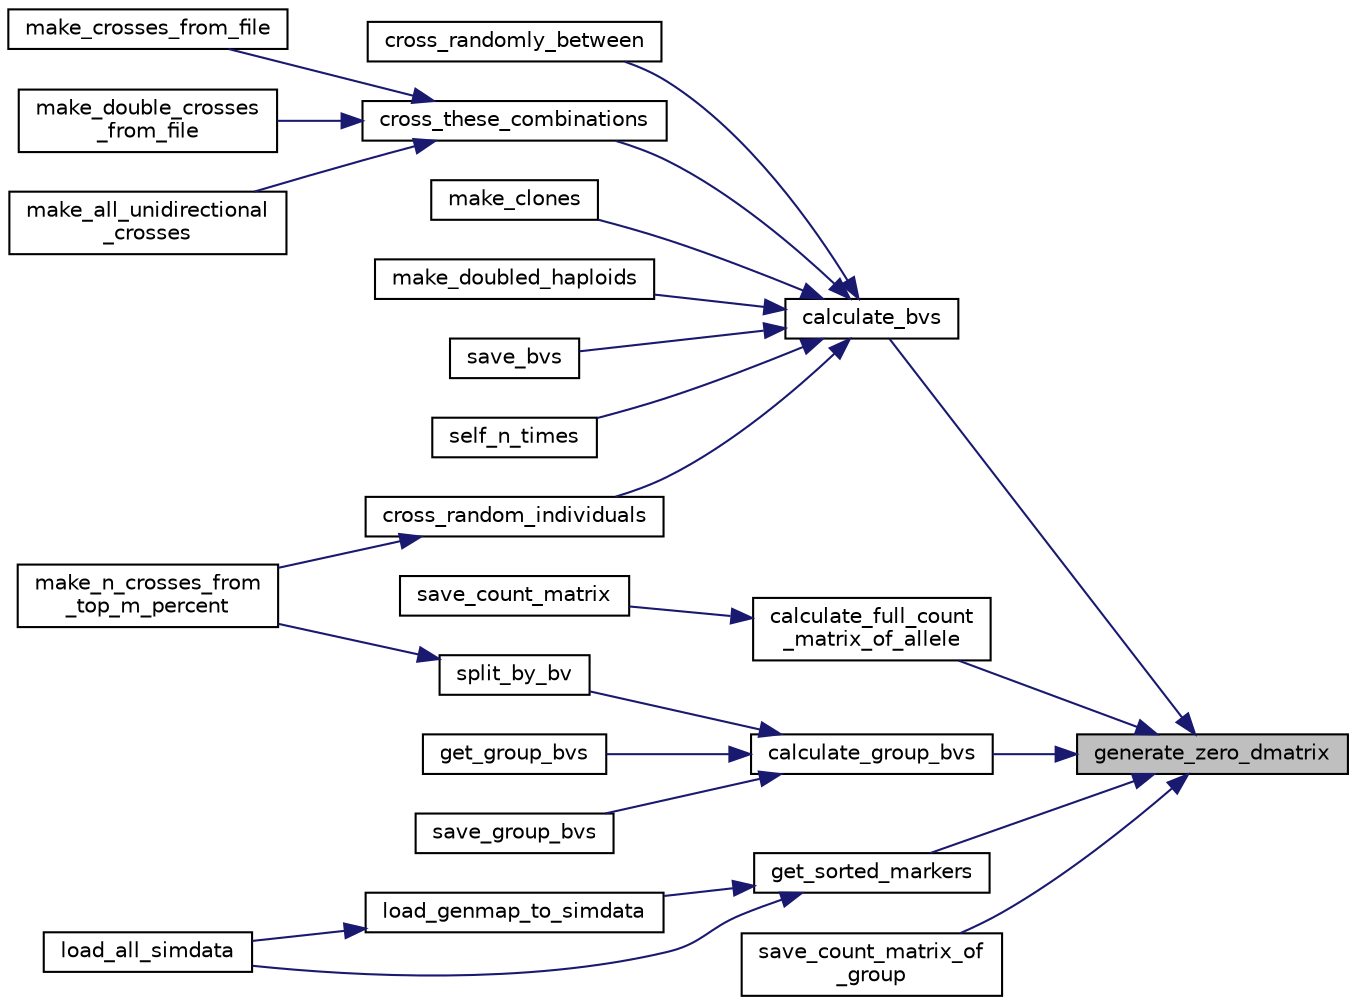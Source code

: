 digraph "generate_zero_dmatrix"
{
 // LATEX_PDF_SIZE
  edge [fontname="Helvetica",fontsize="10",labelfontname="Helvetica",labelfontsize="10"];
  node [fontname="Helvetica",fontsize="10",shape=record];
  rankdir="RL";
  Node1 [label="generate_zero_dmatrix",height=0.2,width=0.4,color="black", fillcolor="grey75", style="filled", fontcolor="black",tooltip="Generates a matrix of c columns, r rows with all 0."];
  Node1 -> Node2 [dir="back",color="midnightblue",fontsize="10",style="solid",fontname="Helvetica"];
  Node2 [label="calculate_bvs",height=0.2,width=0.4,color="black", fillcolor="white", style="filled",URL="$group__calculators.html#gab5b177cf40a7e28276c460d60a3ecbb5",tooltip="Calculates the fitness metric/breeding value for each genotype in the AlleleMatrix,..."];
  Node2 -> Node3 [dir="back",color="midnightblue",fontsize="10",style="solid",fontname="Helvetica"];
  Node3 [label="cross_random_individuals",height=0.2,width=0.4,color="black", fillcolor="white", style="filled",URL="$group__crossers.html#gae66231fb141a76432d1211e2cf0baf25",tooltip="Performs random crosses among members of a group."];
  Node3 -> Node4 [dir="back",color="midnightblue",fontsize="10",style="solid",fontname="Helvetica"];
  Node4 [label="make_n_crosses_from\l_top_m_percent",height=0.2,width=0.4,color="black", fillcolor="white", style="filled",URL="$group__crossers.html#ga68aca99a41527b019316c8243e6fc7a7",tooltip="Find the top m percent of a group and perform random crosses between those top individuals."];
  Node2 -> Node5 [dir="back",color="midnightblue",fontsize="10",style="solid",fontname="Helvetica"];
  Node5 [label="cross_randomly_between",height=0.2,width=0.4,color="black", fillcolor="white", style="filled",URL="$group__crossers.html#ga3be2cb18d1c722b3a766a7a5663a8f0c",tooltip="Performs random crosses where the first parent comes from one group and the second from another."];
  Node2 -> Node6 [dir="back",color="midnightblue",fontsize="10",style="solid",fontname="Helvetica"];
  Node6 [label="cross_these_combinations",height=0.2,width=0.4,color="black", fillcolor="white", style="filled",URL="$group__crossers.html#gabb793988799d792dfe4007efdf988068",tooltip="Performs the crosses of pairs of parents whose ids are provided in an array."];
  Node6 -> Node7 [dir="back",color="midnightblue",fontsize="10",style="solid",fontname="Helvetica"];
  Node7 [label="make_all_unidirectional\l_crosses",height=0.2,width=0.4,color="black", fillcolor="white", style="filled",URL="$group__crossers.html#ga3f1b06b7aa35e6a05918e16d1deabeee",tooltip="Perform crosses between all pairs of parents in the group from_group and allocates the resulting offs..."];
  Node6 -> Node8 [dir="back",color="midnightblue",fontsize="10",style="solid",fontname="Helvetica"];
  Node8 [label="make_crosses_from_file",height=0.2,width=0.4,color="black", fillcolor="white", style="filled",URL="$group__crossers.html#ga3b67d38c13c7a8bef2d0fc91c0365177",tooltip="Perform crosses between pairs of parents identified by name in a file and allocate the resulting offs..."];
  Node6 -> Node9 [dir="back",color="midnightblue",fontsize="10",style="solid",fontname="Helvetica"];
  Node9 [label="make_double_crosses\l_from_file",height=0.2,width=0.4,color="black", fillcolor="white", style="filled",URL="$group__crossers.html#gaa7c90b4015e4abce750176c6d891cad2",tooltip="Perform crosses between previously-generated offspring of pairs of parents identified by name in a fi..."];
  Node2 -> Node10 [dir="back",color="midnightblue",fontsize="10",style="solid",fontname="Helvetica"];
  Node10 [label="make_clones",height=0.2,width=0.4,color="black", fillcolor="white", style="filled",URL="$group__crossers.html#gaa42e48ab06f9051e5ed6879409cbe2f4",tooltip="Creates an identical copy of each member of a group."];
  Node2 -> Node11 [dir="back",color="midnightblue",fontsize="10",style="solid",fontname="Helvetica"];
  Node11 [label="make_doubled_haploids",height=0.2,width=0.4,color="black", fillcolor="white", style="filled",URL="$group__crossers.html#gaf078d6bc1b5d4234a9b960e6132480aa",tooltip="Creates a doubled haploid from each member of a group."];
  Node2 -> Node12 [dir="back",color="midnightblue",fontsize="10",style="solid",fontname="Helvetica"];
  Node12 [label="save_bvs",height=0.2,width=0.4,color="black", fillcolor="white", style="filled",URL="$group__savers.html#ga6024d629560199d7c97d86bda15f55fc",tooltip="Print the breeding value of each genotype in the SimData to a file."];
  Node2 -> Node13 [dir="back",color="midnightblue",fontsize="10",style="solid",fontname="Helvetica"];
  Node13 [label="self_n_times",height=0.2,width=0.4,color="black", fillcolor="white", style="filled",URL="$group__crossers.html#gadf5beb682ac15fa5a0176e480adc9d91",tooltip="Selfs each member of a group for a certain number of generations."];
  Node1 -> Node14 [dir="back",color="midnightblue",fontsize="10",style="solid",fontname="Helvetica"];
  Node14 [label="calculate_full_count\l_matrix_of_allele",height=0.2,width=0.4,color="black", fillcolor="white", style="filled",URL="$group__calculators.html#ga42f2398ccb53ffafce9b4a17e3222636",tooltip="Calculates the number of times at each marker that a particular allele appears for each genotype in t..."];
  Node14 -> Node15 [dir="back",color="midnightblue",fontsize="10",style="solid",fontname="Helvetica"];
  Node15 [label="save_count_matrix",height=0.2,width=0.4,color="black", fillcolor="white", style="filled",URL="$group__savers.html#ga490906a5bfdb22b90aba5cdf6282fd03",tooltip="Print the number of copies of a particular allele at each marker of each genotype in the SimData to a..."];
  Node1 -> Node16 [dir="back",color="midnightblue",fontsize="10",style="solid",fontname="Helvetica"];
  Node16 [label="calculate_group_bvs",height=0.2,width=0.4,color="black", fillcolor="white", style="filled",URL="$group__calculators.html#ga7f80905718ac87e9da1c30a2cec77ea6",tooltip="Calculates the fitness metric/breeding value for each genotype in the AlleleMatrix in a certain group..."];
  Node16 -> Node17 [dir="back",color="midnightblue",fontsize="10",style="solid",fontname="Helvetica"];
  Node17 [label="get_group_bvs",height=0.2,width=0.4,color="black", fillcolor="white", style="filled",URL="$group__getters.html#ga5588ab0e42298444cc56d81cbd07790c",tooltip="Gets the breeding values/breeding values/fitnesses of each member of the group."];
  Node16 -> Node18 [dir="back",color="midnightblue",fontsize="10",style="solid",fontname="Helvetica"];
  Node18 [label="save_group_bvs",height=0.2,width=0.4,color="black", fillcolor="white", style="filled",URL="$group__savers.html#ga0da46978e8e546af5eb3b2635902a82b",tooltip="Print the breeding value of each genotype in a group to a file."];
  Node16 -> Node19 [dir="back",color="midnightblue",fontsize="10",style="solid",fontname="Helvetica"];
  Node19 [label="split_by_bv",height=0.2,width=0.4,color="black", fillcolor="white", style="filled",URL="$group__calculators.html#gae34db60faf62b898d0572ea6c039b96a",tooltip="Takes the top_n individuals in the group with the best breeding values/fitnesses and puts them in a n..."];
  Node19 -> Node4 [dir="back",color="midnightblue",fontsize="10",style="solid",fontname="Helvetica"];
  Node1 -> Node20 [dir="back",color="midnightblue",fontsize="10",style="solid",fontname="Helvetica"];
  Node20 [label="get_sorted_markers",height=0.2,width=0.4,color="black", fillcolor="white", style="filled",URL="$group__supporters.html#gadebbfa88bf139ddca501ab158f3746c5",tooltip="Takes a SimData object, and sorts its markers, the rows of its parent gen AlleleMatrix (because they ..."];
  Node20 -> Node21 [dir="back",color="midnightblue",fontsize="10",style="solid",fontname="Helvetica"];
  Node21 [label="load_all_simdata",height=0.2,width=0.4,color="black", fillcolor="white", style="filled",URL="$group__loaders.html#ga54cd625669413c2ef171060e9844d814",tooltip="Populates a SimData combination from scratch with marker allele data, a genetic map,..."];
  Node20 -> Node22 [dir="back",color="midnightblue",fontsize="10",style="solid",fontname="Helvetica"];
  Node22 [label="load_genmap_to_simdata",height=0.2,width=0.4,color="black", fillcolor="white", style="filled",URL="$group__loaders.html#ga8edb09b9b9eb27f84ac59cc4342ea855",tooltip="Populates a SimData combination with data from a genetic map."];
  Node22 -> Node21 [dir="back",color="midnightblue",fontsize="10",style="solid",fontname="Helvetica"];
  Node1 -> Node23 [dir="back",color="midnightblue",fontsize="10",style="solid",fontname="Helvetica"];
  Node23 [label="save_count_matrix_of\l_group",height=0.2,width=0.4,color="black", fillcolor="white", style="filled",URL="$group__savers.html#gab732ec2d648a6dc01444ef74f780fc70",tooltip="Print the number of copies of a particular allele at each marker of each genotype in a group to a fil..."];
}
